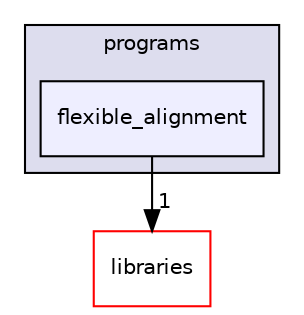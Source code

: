 digraph "xmipp/applications/programs/flexible_alignment" {
  compound=true
  node [ fontsize="10", fontname="Helvetica"];
  edge [ labelfontsize="10", labelfontname="Helvetica"];
  subgraph clusterdir_592b16dc4070b933e5655da2b0d20bbb {
    graph [ bgcolor="#ddddee", pencolor="black", label="programs" fontname="Helvetica", fontsize="10", URL="dir_592b16dc4070b933e5655da2b0d20bbb.html"]
  dir_78bb30dbd01804896e73d903ac92d254 [shape=box, label="flexible_alignment", style="filled", fillcolor="#eeeeff", pencolor="black", URL="dir_78bb30dbd01804896e73d903ac92d254.html"];
  }
  dir_29dba3f3840f20df3b04d1972e99046b [shape=box label="libraries" fillcolor="white" style="filled" color="red" URL="dir_29dba3f3840f20df3b04d1972e99046b.html"];
  dir_78bb30dbd01804896e73d903ac92d254->dir_29dba3f3840f20df3b04d1972e99046b [headlabel="1", labeldistance=1.5 headhref="dir_000081_000027.html"];
}
